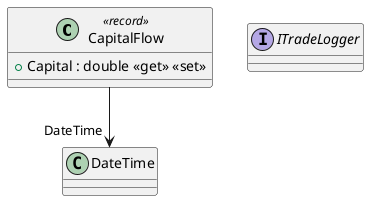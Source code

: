 @startuml
class CapitalFlow <<record>> {
    + Capital : double <<get>> <<set>>
}
interface ITradeLogger {
}
CapitalFlow --> "DateTime" DateTime
@enduml
